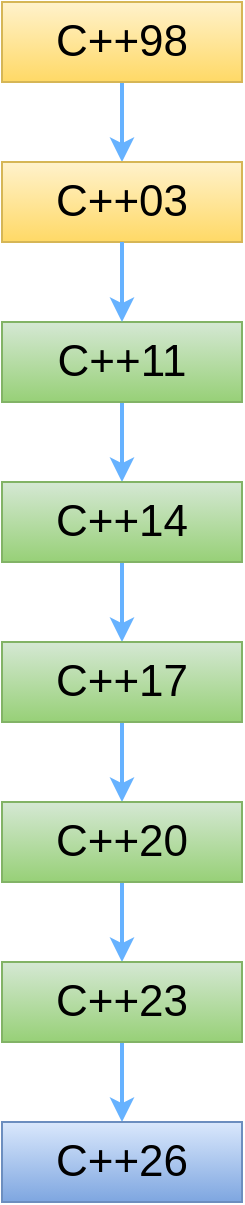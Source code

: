 <mxfile version="24.7.17">
  <diagram name="Page-1" id="c7bINaWEmi5u6CTIIOF5">
    <mxGraphModel dx="1114" dy="780" grid="1" gridSize="10" guides="1" tooltips="1" connect="1" arrows="1" fold="1" page="1" pageScale="1" pageWidth="1169" pageHeight="827" math="0" shadow="0">
      <root>
        <mxCell id="0" />
        <mxCell id="1" parent="0" />
        <mxCell id="jarrUJREiHTrsOhklI_U-8" style="edgeStyle=orthogonalEdgeStyle;rounded=0;orthogonalLoop=1;jettySize=auto;html=1;exitX=0.5;exitY=1;exitDx=0;exitDy=0;entryX=0.5;entryY=0;entryDx=0;entryDy=0;strokeColor=#66B2FF;strokeWidth=2;" parent="1" source="jarrUJREiHTrsOhklI_U-1" target="jarrUJREiHTrsOhklI_U-14" edge="1">
          <mxGeometry relative="1" as="geometry" />
        </mxCell>
        <mxCell id="jarrUJREiHTrsOhklI_U-1" value="C++98" style="rounded=0;whiteSpace=wrap;html=1;fontSize=22;fillColor=#fff2cc;gradientColor=#ffd966;strokeColor=#d6b656;fontColor=#000000;" parent="1" vertex="1">
          <mxGeometry x="360" y="80" width="120" height="40" as="geometry" />
        </mxCell>
        <mxCell id="jarrUJREiHTrsOhklI_U-9" style="edgeStyle=orthogonalEdgeStyle;rounded=0;orthogonalLoop=1;jettySize=auto;html=1;exitX=0.5;exitY=1;exitDx=0;exitDy=0;entryX=0.5;entryY=0;entryDx=0;entryDy=0;strokeColor=#66B2FF;strokeWidth=2;" parent="1" source="jarrUJREiHTrsOhklI_U-2" target="jarrUJREiHTrsOhklI_U-3" edge="1">
          <mxGeometry relative="1" as="geometry" />
        </mxCell>
        <mxCell id="jarrUJREiHTrsOhklI_U-2" value="C++11" style="rounded=0;whiteSpace=wrap;html=1;fontSize=22;fillColor=#d5e8d4;gradientColor=#97d077;strokeColor=#82b366;fontColor=#000000;" parent="1" vertex="1">
          <mxGeometry x="360" y="240" width="120" height="40" as="geometry" />
        </mxCell>
        <mxCell id="jarrUJREiHTrsOhklI_U-10" style="edgeStyle=orthogonalEdgeStyle;rounded=0;orthogonalLoop=1;jettySize=auto;html=1;exitX=0.5;exitY=1;exitDx=0;exitDy=0;entryX=0.5;entryY=0;entryDx=0;entryDy=0;strokeColor=#66B2FF;strokeWidth=2;" parent="1" source="jarrUJREiHTrsOhklI_U-3" target="jarrUJREiHTrsOhklI_U-4" edge="1">
          <mxGeometry relative="1" as="geometry" />
        </mxCell>
        <mxCell id="jarrUJREiHTrsOhklI_U-3" value="C++14" style="rounded=0;whiteSpace=wrap;html=1;fontSize=22;fillColor=#d5e8d4;gradientColor=#97d077;strokeColor=#82b366;fontColor=#000000;" parent="1" vertex="1">
          <mxGeometry x="360" y="320" width="120" height="40" as="geometry" />
        </mxCell>
        <mxCell id="jarrUJREiHTrsOhklI_U-11" style="edgeStyle=orthogonalEdgeStyle;rounded=0;orthogonalLoop=1;jettySize=auto;html=1;exitX=0.5;exitY=1;exitDx=0;exitDy=0;entryX=0.5;entryY=0;entryDx=0;entryDy=0;strokeColor=#66B2FF;strokeWidth=2;" parent="1" source="jarrUJREiHTrsOhklI_U-4" target="jarrUJREiHTrsOhklI_U-5" edge="1">
          <mxGeometry relative="1" as="geometry" />
        </mxCell>
        <mxCell id="jarrUJREiHTrsOhklI_U-4" value="C++17" style="rounded=0;whiteSpace=wrap;html=1;fontSize=22;fillColor=#d5e8d4;gradientColor=#97d077;strokeColor=#82b366;fontColor=#000000;" parent="1" vertex="1">
          <mxGeometry x="360" y="400" width="120" height="40" as="geometry" />
        </mxCell>
        <mxCell id="jarrUJREiHTrsOhklI_U-13" style="edgeStyle=orthogonalEdgeStyle;rounded=0;orthogonalLoop=1;jettySize=auto;html=1;exitX=0.5;exitY=1;exitDx=0;exitDy=0;entryX=0.5;entryY=0;entryDx=0;entryDy=0;strokeColor=#66B2FF;strokeWidth=2;" parent="1" source="jarrUJREiHTrsOhklI_U-5" target="jarrUJREiHTrsOhklI_U-6" edge="1">
          <mxGeometry relative="1" as="geometry" />
        </mxCell>
        <mxCell id="jarrUJREiHTrsOhklI_U-5" value="C++20" style="rounded=0;whiteSpace=wrap;html=1;fontSize=22;fillColor=#d5e8d4;gradientColor=#97d077;strokeColor=#82b366;fontColor=#000000;" parent="1" vertex="1">
          <mxGeometry x="360" y="480" width="120" height="40" as="geometry" />
        </mxCell>
        <mxCell id="jarrUJREiHTrsOhklI_U-12" style="edgeStyle=orthogonalEdgeStyle;rounded=0;orthogonalLoop=1;jettySize=auto;html=1;exitX=0.5;exitY=1;exitDx=0;exitDy=0;entryX=0.5;entryY=0;entryDx=0;entryDy=0;strokeColor=#66B2FF;strokeWidth=2;" parent="1" source="jarrUJREiHTrsOhklI_U-6" target="jarrUJREiHTrsOhklI_U-7" edge="1">
          <mxGeometry relative="1" as="geometry" />
        </mxCell>
        <mxCell id="jarrUJREiHTrsOhklI_U-6" value="C++23" style="rounded=0;whiteSpace=wrap;html=1;fontSize=22;fillColor=#d5e8d4;gradientColor=#97d077;strokeColor=#82b366;fontColor=#000000;" parent="1" vertex="1">
          <mxGeometry x="360" y="560" width="120" height="40" as="geometry" />
        </mxCell>
        <mxCell id="jarrUJREiHTrsOhklI_U-7" value="C++26" style="rounded=0;whiteSpace=wrap;html=1;fontSize=22;fillColor=#dae8fc;gradientColor=#7ea6e0;strokeColor=#6c8ebf;fontColor=#000000;" parent="1" vertex="1">
          <mxGeometry x="360" y="640" width="120" height="40" as="geometry" />
        </mxCell>
        <mxCell id="jarrUJREiHTrsOhklI_U-14" value="C++03" style="rounded=0;whiteSpace=wrap;html=1;fontSize=22;fillColor=#fff2cc;gradientColor=#ffd966;strokeColor=#d6b656;fontColor=#000000;" parent="1" vertex="1">
          <mxGeometry x="360" y="160" width="120" height="40" as="geometry" />
        </mxCell>
        <mxCell id="jarrUJREiHTrsOhklI_U-15" style="edgeStyle=orthogonalEdgeStyle;rounded=0;orthogonalLoop=1;jettySize=auto;html=1;entryX=0.5;entryY=0;entryDx=0;entryDy=0;strokeColor=#66B2FF;strokeWidth=2;exitX=0.5;exitY=1;exitDx=0;exitDy=0;" parent="1" source="jarrUJREiHTrsOhklI_U-14" target="jarrUJREiHTrsOhklI_U-2" edge="1">
          <mxGeometry relative="1" as="geometry">
            <mxPoint x="440" y="210" as="sourcePoint" />
            <mxPoint x="419.5" y="240" as="targetPoint" />
          </mxGeometry>
        </mxCell>
      </root>
    </mxGraphModel>
  </diagram>
</mxfile>
